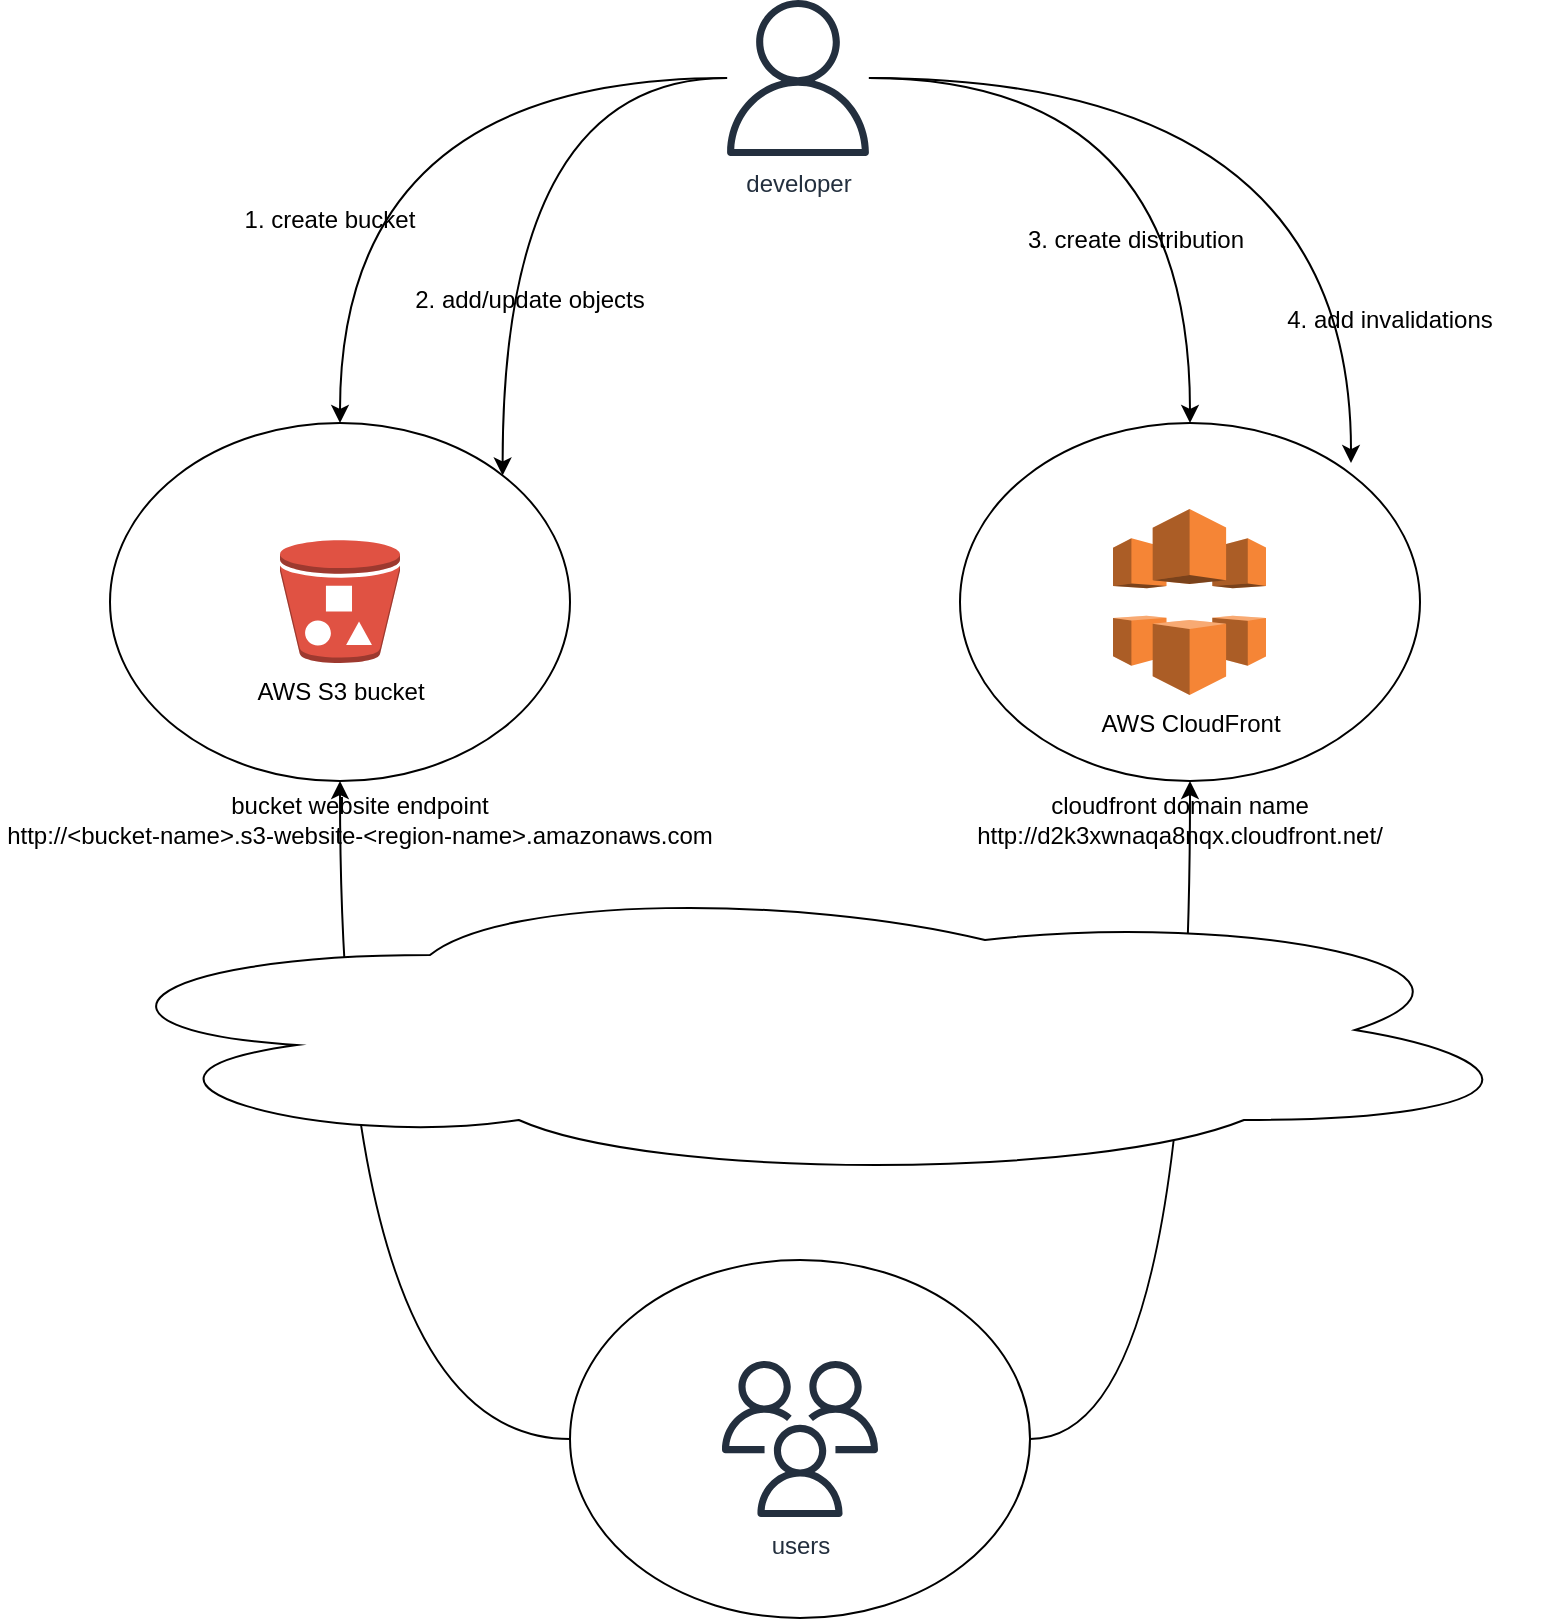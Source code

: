<mxfile version="12.1.0" type="device" pages="1"><diagram id="yBzANdZOEQQZAcADu5ny" name="Page-1"><mxGraphModel dx="1341" dy="931" grid="1" gridSize="10" guides="1" tooltips="1" connect="1" arrows="1" fold="1" page="1" pageScale="1" pageWidth="850" pageHeight="1100" math="0" shadow="0"><root><mxCell id="0"/><mxCell id="1" parent="0"/><mxCell id="BMXb6yWUrWrWeQiSaAzN-26" style="edgeStyle=orthogonalEdgeStyle;curved=1;orthogonalLoop=1;jettySize=auto;html=1;entryX=0.5;entryY=1;entryDx=0;entryDy=0;exitX=1;exitY=0.5;exitDx=0;exitDy=0;" edge="1" parent="1" source="BMXb6yWUrWrWeQiSaAzN-25" target="BMXb6yWUrWrWeQiSaAzN-8"><mxGeometry relative="1" as="geometry"/></mxCell><mxCell id="BMXb6yWUrWrWeQiSaAzN-27" style="edgeStyle=orthogonalEdgeStyle;curved=1;orthogonalLoop=1;jettySize=auto;html=1;exitX=0;exitY=0.5;exitDx=0;exitDy=0;" edge="1" parent="1" source="BMXb6yWUrWrWeQiSaAzN-25" target="BMXb6yWUrWrWeQiSaAzN-7"><mxGeometry relative="1" as="geometry"/></mxCell><mxCell id="BMXb6yWUrWrWeQiSaAzN-25" value="" style="ellipse;whiteSpace=wrap;html=1;" vertex="1" parent="1"><mxGeometry x="295" y="690" width="230" height="179" as="geometry"/></mxCell><mxCell id="BMXb6yWUrWrWeQiSaAzN-8" value="" style="ellipse;whiteSpace=wrap;html=1;" vertex="1" parent="1"><mxGeometry x="490" y="271.5" width="230" height="179" as="geometry"/></mxCell><mxCell id="BMXb6yWUrWrWeQiSaAzN-7" value="" style="ellipse;whiteSpace=wrap;html=1;" vertex="1" parent="1"><mxGeometry x="65" y="271.5" width="230" height="179" as="geometry"/></mxCell><mxCell id="BMXb6yWUrWrWeQiSaAzN-9" style="edgeStyle=orthogonalEdgeStyle;curved=1;orthogonalLoop=1;jettySize=auto;html=1;entryX=0.5;entryY=0;entryDx=0;entryDy=0;" edge="1" parent="1" source="BMXb6yWUrWrWeQiSaAzN-1" target="BMXb6yWUrWrWeQiSaAzN-7"><mxGeometry relative="1" as="geometry"/></mxCell><mxCell id="BMXb6yWUrWrWeQiSaAzN-10" style="edgeStyle=orthogonalEdgeStyle;curved=1;orthogonalLoop=1;jettySize=auto;html=1;entryX=1;entryY=0;entryDx=0;entryDy=0;" edge="1" parent="1" source="BMXb6yWUrWrWeQiSaAzN-1" target="BMXb6yWUrWrWeQiSaAzN-7"><mxGeometry relative="1" as="geometry"/></mxCell><mxCell id="BMXb6yWUrWrWeQiSaAzN-11" style="edgeStyle=orthogonalEdgeStyle;curved=1;orthogonalLoop=1;jettySize=auto;html=1;entryX=0.5;entryY=0;entryDx=0;entryDy=0;" edge="1" parent="1" source="BMXb6yWUrWrWeQiSaAzN-1" target="BMXb6yWUrWrWeQiSaAzN-8"><mxGeometry relative="1" as="geometry"/></mxCell><mxCell id="BMXb6yWUrWrWeQiSaAzN-12" style="edgeStyle=orthogonalEdgeStyle;curved=1;orthogonalLoop=1;jettySize=auto;html=1;entryX=0.85;entryY=0.112;entryDx=0;entryDy=0;entryPerimeter=0;" edge="1" parent="1" source="BMXb6yWUrWrWeQiSaAzN-1" target="BMXb6yWUrWrWeQiSaAzN-8"><mxGeometry relative="1" as="geometry"/></mxCell><mxCell id="BMXb6yWUrWrWeQiSaAzN-1" value="developer" style="outlineConnect=0;fontColor=#232F3E;gradientColor=none;fillColor=#232F3E;strokeColor=none;dashed=0;verticalLabelPosition=bottom;verticalAlign=top;align=center;html=1;fontSize=12;fontStyle=0;aspect=fixed;pointerEvents=1;shape=mxgraph.aws4.user;" vertex="1" parent="1"><mxGeometry x="370" y="60" width="78" height="78" as="geometry"/></mxCell><mxCell id="BMXb6yWUrWrWeQiSaAzN-2" value="AWS S3 bucket" style="outlineConnect=0;dashed=0;verticalLabelPosition=bottom;verticalAlign=top;align=center;html=1;shape=mxgraph.aws3.bucket_with_objects;fillColor=#E05243;gradientColor=none;" vertex="1" parent="1"><mxGeometry x="150" y="330" width="60" height="61.5" as="geometry"/></mxCell><mxCell id="BMXb6yWUrWrWeQiSaAzN-3" value="AWS CloudFront" style="outlineConnect=0;dashed=0;verticalLabelPosition=bottom;verticalAlign=top;align=center;html=1;shape=mxgraph.aws3.cloudfront;fillColor=#F58536;gradientColor=none;" vertex="1" parent="1"><mxGeometry x="566.5" y="314.5" width="76.5" height="93" as="geometry"/></mxCell><mxCell id="BMXb6yWUrWrWeQiSaAzN-13" value="1. create bucket" style="text;html=1;strokeColor=none;fillColor=none;align=center;verticalAlign=middle;whiteSpace=wrap;rounded=0;" vertex="1" parent="1"><mxGeometry x="120" y="160" width="110" height="20" as="geometry"/></mxCell><mxCell id="BMXb6yWUrWrWeQiSaAzN-14" value="2. add/update objects" style="text;html=1;strokeColor=none;fillColor=none;align=center;verticalAlign=middle;whiteSpace=wrap;rounded=0;" vertex="1" parent="1"><mxGeometry x="210" y="200" width="130" height="20" as="geometry"/></mxCell><mxCell id="BMXb6yWUrWrWeQiSaAzN-15" value="3. create distribution" style="text;html=1;strokeColor=none;fillColor=none;align=center;verticalAlign=middle;whiteSpace=wrap;rounded=0;" vertex="1" parent="1"><mxGeometry x="513" y="170" width="130" height="20" as="geometry"/></mxCell><mxCell id="BMXb6yWUrWrWeQiSaAzN-17" value="4. add invalidations" style="text;html=1;strokeColor=none;fillColor=none;align=center;verticalAlign=middle;whiteSpace=wrap;rounded=0;" vertex="1" parent="1"><mxGeometry x="640" y="210" width="130" height="20" as="geometry"/></mxCell><mxCell id="BMXb6yWUrWrWeQiSaAzN-19" value="bucket website endpoint&lt;br&gt;http://&amp;lt;bucket-name&amp;gt;.s3-website-&amp;lt;region-name&amp;gt;.amazonaws.com" style="text;html=1;strokeColor=none;fillColor=none;align=center;verticalAlign=middle;whiteSpace=wrap;rounded=0;" vertex="1" parent="1"><mxGeometry x="10" y="460" width="360" height="20" as="geometry"/></mxCell><mxCell id="BMXb6yWUrWrWeQiSaAzN-20" value="cloudfront domain name&lt;br&gt;http://d2k3xwnaqa8nqx.cloudfront.net/" style="text;html=1;strokeColor=none;fillColor=none;align=center;verticalAlign=middle;whiteSpace=wrap;rounded=0;" vertex="1" parent="1"><mxGeometry x="420" y="460" width="360" height="20" as="geometry"/></mxCell><mxCell id="BMXb6yWUrWrWeQiSaAzN-21" value="users" style="outlineConnect=0;fontColor=#232F3E;gradientColor=none;fillColor=#232F3E;strokeColor=none;dashed=0;verticalLabelPosition=bottom;verticalAlign=top;align=center;html=1;fontSize=12;fontStyle=0;aspect=fixed;pointerEvents=1;shape=mxgraph.aws4.users;" vertex="1" parent="1"><mxGeometry x="371" y="740.5" width="78" height="78" as="geometry"/></mxCell><mxCell id="BMXb6yWUrWrWeQiSaAzN-18" value="" style="ellipse;shape=cloud;whiteSpace=wrap;html=1;" vertex="1" parent="1"><mxGeometry x="40" y="500" width="740" height="150" as="geometry"/></mxCell></root></mxGraphModel></diagram></mxfile>